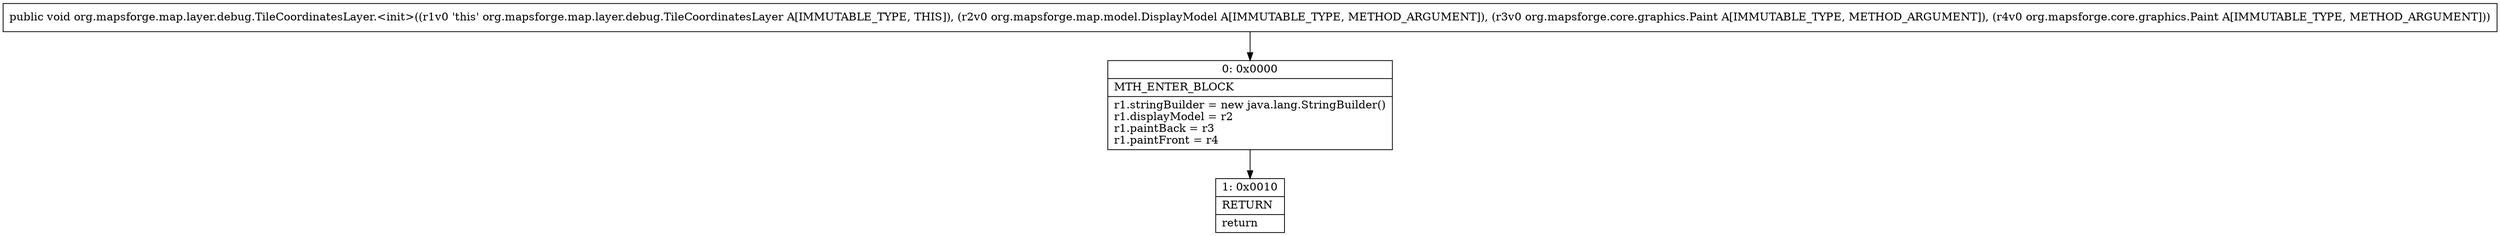 digraph "CFG fororg.mapsforge.map.layer.debug.TileCoordinatesLayer.\<init\>(Lorg\/mapsforge\/map\/model\/DisplayModel;Lorg\/mapsforge\/core\/graphics\/Paint;Lorg\/mapsforge\/core\/graphics\/Paint;)V" {
Node_0 [shape=record,label="{0\:\ 0x0000|MTH_ENTER_BLOCK\l|r1.stringBuilder = new java.lang.StringBuilder()\lr1.displayModel = r2\lr1.paintBack = r3\lr1.paintFront = r4\l}"];
Node_1 [shape=record,label="{1\:\ 0x0010|RETURN\l|return\l}"];
MethodNode[shape=record,label="{public void org.mapsforge.map.layer.debug.TileCoordinatesLayer.\<init\>((r1v0 'this' org.mapsforge.map.layer.debug.TileCoordinatesLayer A[IMMUTABLE_TYPE, THIS]), (r2v0 org.mapsforge.map.model.DisplayModel A[IMMUTABLE_TYPE, METHOD_ARGUMENT]), (r3v0 org.mapsforge.core.graphics.Paint A[IMMUTABLE_TYPE, METHOD_ARGUMENT]), (r4v0 org.mapsforge.core.graphics.Paint A[IMMUTABLE_TYPE, METHOD_ARGUMENT])) }"];
MethodNode -> Node_0;
Node_0 -> Node_1;
}

